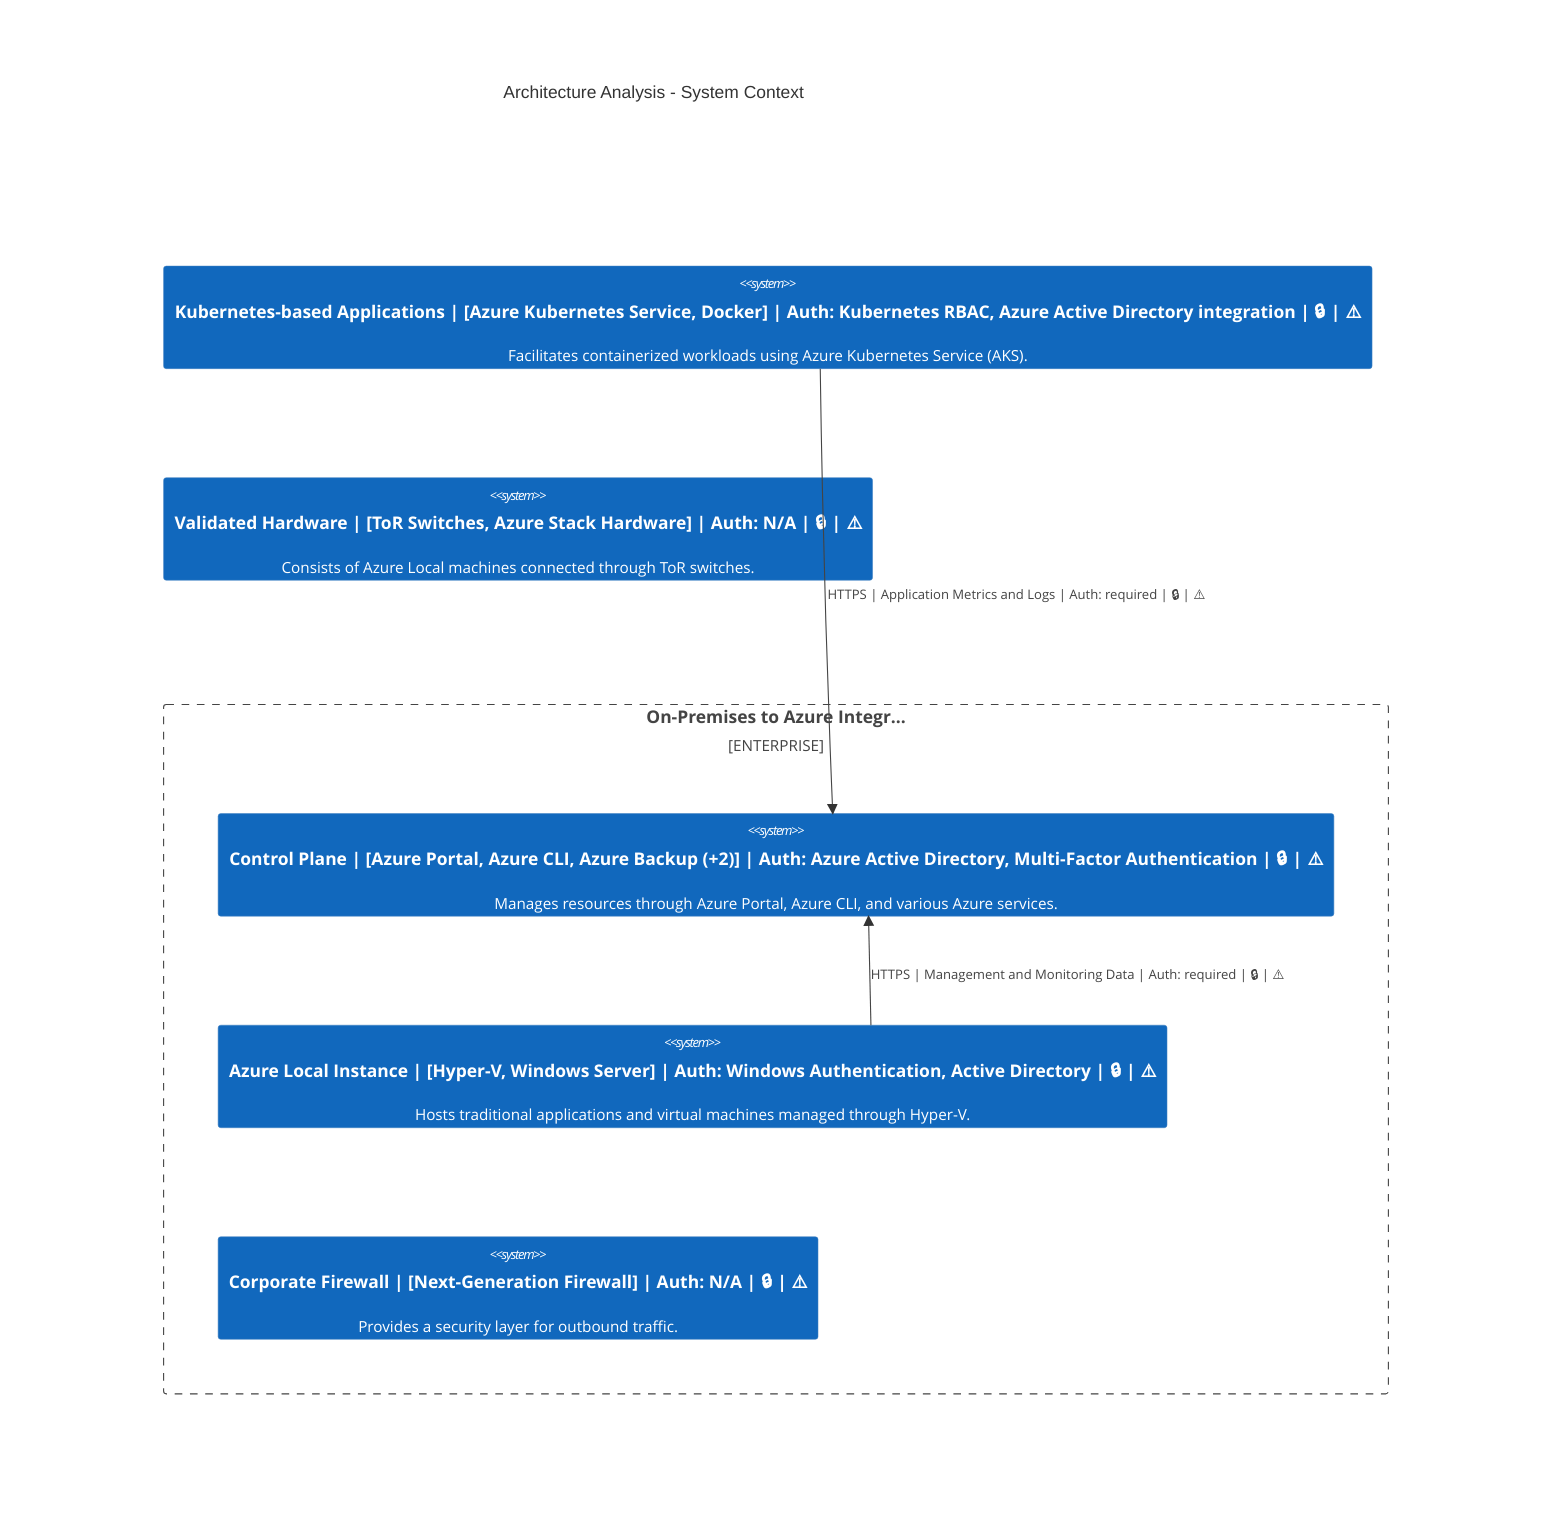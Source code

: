 C4Context
    title Architecture Analysis - System Context
    Enterprise_Boundary(tb_On_Premises_to_Azure_Integration, "On-Premises to Azure Integr...") {
        System(Control_Plane, "Control Plane | [Azure Portal, Azure CLI, Azure Backup (+2)] | Auth: Azure Active Directory, Multi-Factor Authentication | 🔒 | ⚠️", "Manages resources through Azure Portal, Azure CLI, and various Azure services.")
        System(Azure_Local_Instance, "Azure Local Instance | [Hyper-V, Windows Server] | Auth: Windows Authentication, Active Directory | 🔒 | ⚠️", "Hosts traditional applications and virtual machines managed through Hyper-V.")
        System(Corporate_Firewall, "Corporate Firewall | [Next-Generation Firewall] | Auth: N/A | 🔒 | ⚠️", "Provides a security layer for outbound traffic.")
    }
    System(Kubernetes_based_Applications, "Kubernetes-based Applications | [Azure Kubernetes Service, Docker] | Auth: Kubernetes RBAC, Azure Active Directory integration | 🔒 | ⚠️", "Facilitates containerized workloads using Azure Kubernetes Service (AKS).")
    System(Validated_Hardware, "Validated Hardware | [ToR Switches, Azure Stack Hardware] | Auth: N/A | 🔒 | ⚠️", "Consists of Azure Local machines connected through ToR switches.")

    Rel(Azure_Local_Instance, Control_Plane, "HTTPS | Management and Monitoring Data | Auth: required | 🔒 | ⚠️")
    Rel(Kubernetes_based_Applications, Control_Plane, "HTTPS | Application Metrics and Logs | Auth: required | 🔒 | ⚠️")